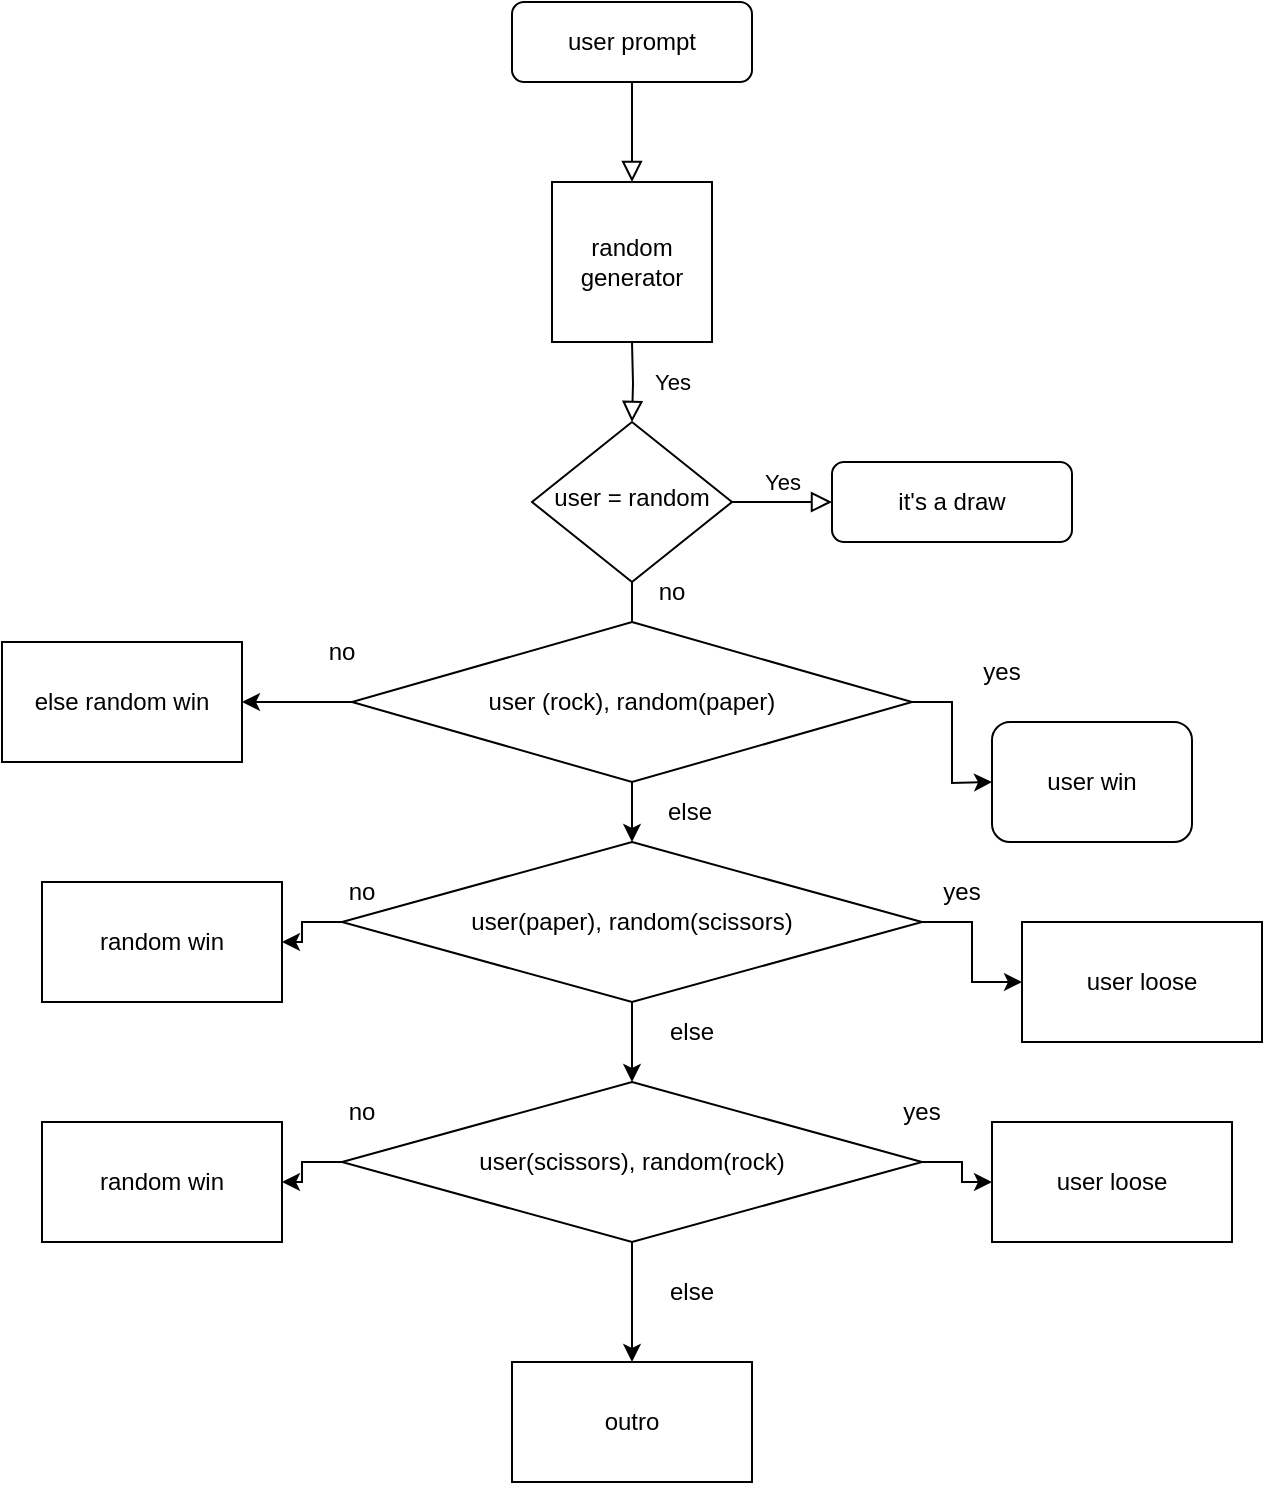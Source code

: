 <mxfile version="21.6.8" type="device">
  <diagram id="C5RBs43oDa-KdzZeNtuy" name="Page-1">
    <mxGraphModel dx="1098" dy="640" grid="1" gridSize="10" guides="1" tooltips="1" connect="1" arrows="1" fold="1" page="1" pageScale="1" pageWidth="827" pageHeight="1169" math="0" shadow="0">
      <root>
        <mxCell id="WIyWlLk6GJQsqaUBKTNV-0" />
        <mxCell id="WIyWlLk6GJQsqaUBKTNV-1" parent="WIyWlLk6GJQsqaUBKTNV-0" />
        <mxCell id="WIyWlLk6GJQsqaUBKTNV-2" value="" style="rounded=0;html=1;jettySize=auto;orthogonalLoop=1;fontSize=11;endArrow=block;endFill=0;endSize=8;strokeWidth=1;shadow=0;labelBackgroundColor=none;edgeStyle=orthogonalEdgeStyle;" parent="WIyWlLk6GJQsqaUBKTNV-1" source="WIyWlLk6GJQsqaUBKTNV-3" edge="1">
          <mxGeometry relative="1" as="geometry">
            <mxPoint x="415" y="100" as="targetPoint" />
          </mxGeometry>
        </mxCell>
        <mxCell id="WIyWlLk6GJQsqaUBKTNV-3" value="user prompt" style="rounded=1;whiteSpace=wrap;html=1;fontSize=12;glass=0;strokeWidth=1;shadow=0;" parent="WIyWlLk6GJQsqaUBKTNV-1" vertex="1">
          <mxGeometry x="355" y="10" width="120" height="40" as="geometry" />
        </mxCell>
        <mxCell id="WIyWlLk6GJQsqaUBKTNV-4" value="Yes" style="rounded=0;html=1;jettySize=auto;orthogonalLoop=1;fontSize=11;endArrow=block;endFill=0;endSize=8;strokeWidth=1;shadow=0;labelBackgroundColor=none;edgeStyle=orthogonalEdgeStyle;" parent="WIyWlLk6GJQsqaUBKTNV-1" target="WIyWlLk6GJQsqaUBKTNV-10" edge="1">
          <mxGeometry y="20" relative="1" as="geometry">
            <mxPoint as="offset" />
            <mxPoint x="415" y="180" as="sourcePoint" />
          </mxGeometry>
        </mxCell>
        <mxCell id="WIyWlLk6GJQsqaUBKTNV-8" value="No" style="rounded=0;html=1;jettySize=auto;orthogonalLoop=1;fontSize=11;endArrow=block;endFill=0;endSize=8;strokeWidth=1;shadow=0;labelBackgroundColor=none;edgeStyle=orthogonalEdgeStyle;" parent="WIyWlLk6GJQsqaUBKTNV-1" source="WIyWlLk6GJQsqaUBKTNV-10" edge="1">
          <mxGeometry x="0.333" y="20" relative="1" as="geometry">
            <mxPoint as="offset" />
            <mxPoint x="415" y="360" as="targetPoint" />
          </mxGeometry>
        </mxCell>
        <mxCell id="WIyWlLk6GJQsqaUBKTNV-9" value="Yes" style="edgeStyle=orthogonalEdgeStyle;rounded=0;html=1;jettySize=auto;orthogonalLoop=1;fontSize=11;endArrow=block;endFill=0;endSize=8;strokeWidth=1;shadow=0;labelBackgroundColor=none;" parent="WIyWlLk6GJQsqaUBKTNV-1" source="WIyWlLk6GJQsqaUBKTNV-10" target="WIyWlLk6GJQsqaUBKTNV-12" edge="1">
          <mxGeometry y="10" relative="1" as="geometry">
            <mxPoint as="offset" />
          </mxGeometry>
        </mxCell>
        <mxCell id="WIyWlLk6GJQsqaUBKTNV-10" value="user = random" style="rhombus;whiteSpace=wrap;html=1;shadow=0;fontFamily=Helvetica;fontSize=12;align=center;strokeWidth=1;spacing=6;spacingTop=-4;" parent="WIyWlLk6GJQsqaUBKTNV-1" vertex="1">
          <mxGeometry x="365" y="220" width="100" height="80" as="geometry" />
        </mxCell>
        <mxCell id="WIyWlLk6GJQsqaUBKTNV-12" value="it&#39;s a draw" style="rounded=1;whiteSpace=wrap;html=1;fontSize=12;glass=0;strokeWidth=1;shadow=0;" parent="WIyWlLk6GJQsqaUBKTNV-1" vertex="1">
          <mxGeometry x="515" y="240" width="120" height="40" as="geometry" />
        </mxCell>
        <mxCell id="nWiI6z-PpLoDFrzlX0FK-0" value="random generator" style="whiteSpace=wrap;html=1;aspect=fixed;" vertex="1" parent="WIyWlLk6GJQsqaUBKTNV-1">
          <mxGeometry x="375" y="100" width="80" height="80" as="geometry" />
        </mxCell>
        <mxCell id="nWiI6z-PpLoDFrzlX0FK-3" value="" style="edgeStyle=orthogonalEdgeStyle;rounded=0;orthogonalLoop=1;jettySize=auto;html=1;" edge="1" parent="WIyWlLk6GJQsqaUBKTNV-1" source="nWiI6z-PpLoDFrzlX0FK-1">
          <mxGeometry relative="1" as="geometry">
            <mxPoint x="595" y="400" as="targetPoint" />
          </mxGeometry>
        </mxCell>
        <mxCell id="nWiI6z-PpLoDFrzlX0FK-6" value="" style="edgeStyle=orthogonalEdgeStyle;rounded=0;orthogonalLoop=1;jettySize=auto;html=1;" edge="1" parent="WIyWlLk6GJQsqaUBKTNV-1" source="nWiI6z-PpLoDFrzlX0FK-1" target="nWiI6z-PpLoDFrzlX0FK-5">
          <mxGeometry relative="1" as="geometry" />
        </mxCell>
        <mxCell id="nWiI6z-PpLoDFrzlX0FK-9" value="" style="edgeStyle=orthogonalEdgeStyle;rounded=0;orthogonalLoop=1;jettySize=auto;html=1;" edge="1" parent="WIyWlLk6GJQsqaUBKTNV-1" source="nWiI6z-PpLoDFrzlX0FK-1" target="nWiI6z-PpLoDFrzlX0FK-8">
          <mxGeometry relative="1" as="geometry" />
        </mxCell>
        <mxCell id="nWiI6z-PpLoDFrzlX0FK-1" value="user (rock), random(paper)" style="rhombus;whiteSpace=wrap;html=1;" vertex="1" parent="WIyWlLk6GJQsqaUBKTNV-1">
          <mxGeometry x="275" y="320" width="280" height="80" as="geometry" />
        </mxCell>
        <mxCell id="nWiI6z-PpLoDFrzlX0FK-4" value="user win" style="rounded=1;whiteSpace=wrap;html=1;" vertex="1" parent="WIyWlLk6GJQsqaUBKTNV-1">
          <mxGeometry x="595" y="370" width="100" height="60" as="geometry" />
        </mxCell>
        <mxCell id="nWiI6z-PpLoDFrzlX0FK-16" value="" style="edgeStyle=orthogonalEdgeStyle;rounded=0;orthogonalLoop=1;jettySize=auto;html=1;" edge="1" parent="WIyWlLk6GJQsqaUBKTNV-1" source="nWiI6z-PpLoDFrzlX0FK-5" target="nWiI6z-PpLoDFrzlX0FK-15">
          <mxGeometry relative="1" as="geometry" />
        </mxCell>
        <mxCell id="nWiI6z-PpLoDFrzlX0FK-19" value="" style="edgeStyle=orthogonalEdgeStyle;rounded=0;orthogonalLoop=1;jettySize=auto;html=1;" edge="1" parent="WIyWlLk6GJQsqaUBKTNV-1" source="nWiI6z-PpLoDFrzlX0FK-5" target="nWiI6z-PpLoDFrzlX0FK-18">
          <mxGeometry relative="1" as="geometry" />
        </mxCell>
        <mxCell id="nWiI6z-PpLoDFrzlX0FK-24" value="" style="edgeStyle=orthogonalEdgeStyle;rounded=0;orthogonalLoop=1;jettySize=auto;html=1;" edge="1" parent="WIyWlLk6GJQsqaUBKTNV-1" source="nWiI6z-PpLoDFrzlX0FK-5" target="nWiI6z-PpLoDFrzlX0FK-23">
          <mxGeometry relative="1" as="geometry" />
        </mxCell>
        <mxCell id="nWiI6z-PpLoDFrzlX0FK-5" value="user(paper), random(scissors)" style="rhombus;whiteSpace=wrap;html=1;" vertex="1" parent="WIyWlLk6GJQsqaUBKTNV-1">
          <mxGeometry x="270" y="430" width="290" height="80" as="geometry" />
        </mxCell>
        <mxCell id="nWiI6z-PpLoDFrzlX0FK-8" value="else random win" style="whiteSpace=wrap;html=1;" vertex="1" parent="WIyWlLk6GJQsqaUBKTNV-1">
          <mxGeometry x="100" y="330" width="120" height="60" as="geometry" />
        </mxCell>
        <mxCell id="nWiI6z-PpLoDFrzlX0FK-10" value="yes" style="text;html=1;strokeColor=none;fillColor=none;align=center;verticalAlign=middle;whiteSpace=wrap;rounded=0;" vertex="1" parent="WIyWlLk6GJQsqaUBKTNV-1">
          <mxGeometry x="570" y="330" width="60" height="30" as="geometry" />
        </mxCell>
        <mxCell id="nWiI6z-PpLoDFrzlX0FK-12" value="no" style="text;html=1;strokeColor=none;fillColor=none;align=center;verticalAlign=middle;whiteSpace=wrap;rounded=0;" vertex="1" parent="WIyWlLk6GJQsqaUBKTNV-1">
          <mxGeometry x="240" y="320" width="60" height="30" as="geometry" />
        </mxCell>
        <mxCell id="nWiI6z-PpLoDFrzlX0FK-14" value="no" style="text;html=1;strokeColor=none;fillColor=none;align=center;verticalAlign=middle;whiteSpace=wrap;rounded=0;" vertex="1" parent="WIyWlLk6GJQsqaUBKTNV-1">
          <mxGeometry x="405" y="290" width="60" height="30" as="geometry" />
        </mxCell>
        <mxCell id="nWiI6z-PpLoDFrzlX0FK-15" value="user loose" style="whiteSpace=wrap;html=1;" vertex="1" parent="WIyWlLk6GJQsqaUBKTNV-1">
          <mxGeometry x="610" y="470" width="120" height="60" as="geometry" />
        </mxCell>
        <mxCell id="nWiI6z-PpLoDFrzlX0FK-17" value="yes" style="text;html=1;strokeColor=none;fillColor=none;align=center;verticalAlign=middle;whiteSpace=wrap;rounded=0;" vertex="1" parent="WIyWlLk6GJQsqaUBKTNV-1">
          <mxGeometry x="550" y="440" width="60" height="30" as="geometry" />
        </mxCell>
        <mxCell id="nWiI6z-PpLoDFrzlX0FK-18" value="random win" style="whiteSpace=wrap;html=1;" vertex="1" parent="WIyWlLk6GJQsqaUBKTNV-1">
          <mxGeometry x="120" y="450" width="120" height="60" as="geometry" />
        </mxCell>
        <mxCell id="nWiI6z-PpLoDFrzlX0FK-20" value="no" style="text;html=1;strokeColor=none;fillColor=none;align=center;verticalAlign=middle;whiteSpace=wrap;rounded=0;" vertex="1" parent="WIyWlLk6GJQsqaUBKTNV-1">
          <mxGeometry x="250" y="440" width="60" height="30" as="geometry" />
        </mxCell>
        <mxCell id="nWiI6z-PpLoDFrzlX0FK-26" value="" style="edgeStyle=orthogonalEdgeStyle;rounded=0;orthogonalLoop=1;jettySize=auto;html=1;" edge="1" parent="WIyWlLk6GJQsqaUBKTNV-1" source="nWiI6z-PpLoDFrzlX0FK-23" target="nWiI6z-PpLoDFrzlX0FK-25">
          <mxGeometry relative="1" as="geometry" />
        </mxCell>
        <mxCell id="nWiI6z-PpLoDFrzlX0FK-28" value="" style="edgeStyle=orthogonalEdgeStyle;rounded=0;orthogonalLoop=1;jettySize=auto;html=1;" edge="1" parent="WIyWlLk6GJQsqaUBKTNV-1" source="nWiI6z-PpLoDFrzlX0FK-23" target="nWiI6z-PpLoDFrzlX0FK-27">
          <mxGeometry relative="1" as="geometry" />
        </mxCell>
        <mxCell id="nWiI6z-PpLoDFrzlX0FK-32" value="" style="edgeStyle=orthogonalEdgeStyle;rounded=0;orthogonalLoop=1;jettySize=auto;html=1;" edge="1" parent="WIyWlLk6GJQsqaUBKTNV-1" source="nWiI6z-PpLoDFrzlX0FK-23" target="nWiI6z-PpLoDFrzlX0FK-31">
          <mxGeometry relative="1" as="geometry" />
        </mxCell>
        <mxCell id="nWiI6z-PpLoDFrzlX0FK-23" value="user(scissors), random(rock)" style="rhombus;whiteSpace=wrap;html=1;" vertex="1" parent="WIyWlLk6GJQsqaUBKTNV-1">
          <mxGeometry x="270" y="550" width="290" height="80" as="geometry" />
        </mxCell>
        <mxCell id="nWiI6z-PpLoDFrzlX0FK-25" value="user loose" style="whiteSpace=wrap;html=1;" vertex="1" parent="WIyWlLk6GJQsqaUBKTNV-1">
          <mxGeometry x="595" y="570" width="120" height="60" as="geometry" />
        </mxCell>
        <mxCell id="nWiI6z-PpLoDFrzlX0FK-27" value="random win" style="whiteSpace=wrap;html=1;" vertex="1" parent="WIyWlLk6GJQsqaUBKTNV-1">
          <mxGeometry x="120" y="570" width="120" height="60" as="geometry" />
        </mxCell>
        <mxCell id="nWiI6z-PpLoDFrzlX0FK-29" value="no" style="text;html=1;strokeColor=none;fillColor=none;align=center;verticalAlign=middle;whiteSpace=wrap;rounded=0;" vertex="1" parent="WIyWlLk6GJQsqaUBKTNV-1">
          <mxGeometry x="250" y="550" width="60" height="30" as="geometry" />
        </mxCell>
        <mxCell id="nWiI6z-PpLoDFrzlX0FK-30" value="yes" style="text;html=1;strokeColor=none;fillColor=none;align=center;verticalAlign=middle;whiteSpace=wrap;rounded=0;" vertex="1" parent="WIyWlLk6GJQsqaUBKTNV-1">
          <mxGeometry x="530" y="550" width="60" height="30" as="geometry" />
        </mxCell>
        <mxCell id="nWiI6z-PpLoDFrzlX0FK-31" value="outro" style="whiteSpace=wrap;html=1;" vertex="1" parent="WIyWlLk6GJQsqaUBKTNV-1">
          <mxGeometry x="355" y="690" width="120" height="60" as="geometry" />
        </mxCell>
        <mxCell id="nWiI6z-PpLoDFrzlX0FK-33" value="else" style="text;html=1;strokeColor=none;fillColor=none;align=center;verticalAlign=middle;whiteSpace=wrap;rounded=0;" vertex="1" parent="WIyWlLk6GJQsqaUBKTNV-1">
          <mxGeometry x="414" y="400" width="60" height="30" as="geometry" />
        </mxCell>
        <mxCell id="nWiI6z-PpLoDFrzlX0FK-34" value="else" style="text;html=1;strokeColor=none;fillColor=none;align=center;verticalAlign=middle;whiteSpace=wrap;rounded=0;" vertex="1" parent="WIyWlLk6GJQsqaUBKTNV-1">
          <mxGeometry x="415" y="510" width="60" height="30" as="geometry" />
        </mxCell>
        <mxCell id="nWiI6z-PpLoDFrzlX0FK-35" value="else" style="text;html=1;strokeColor=none;fillColor=none;align=center;verticalAlign=middle;whiteSpace=wrap;rounded=0;" vertex="1" parent="WIyWlLk6GJQsqaUBKTNV-1">
          <mxGeometry x="415" y="640" width="60" height="30" as="geometry" />
        </mxCell>
      </root>
    </mxGraphModel>
  </diagram>
</mxfile>
